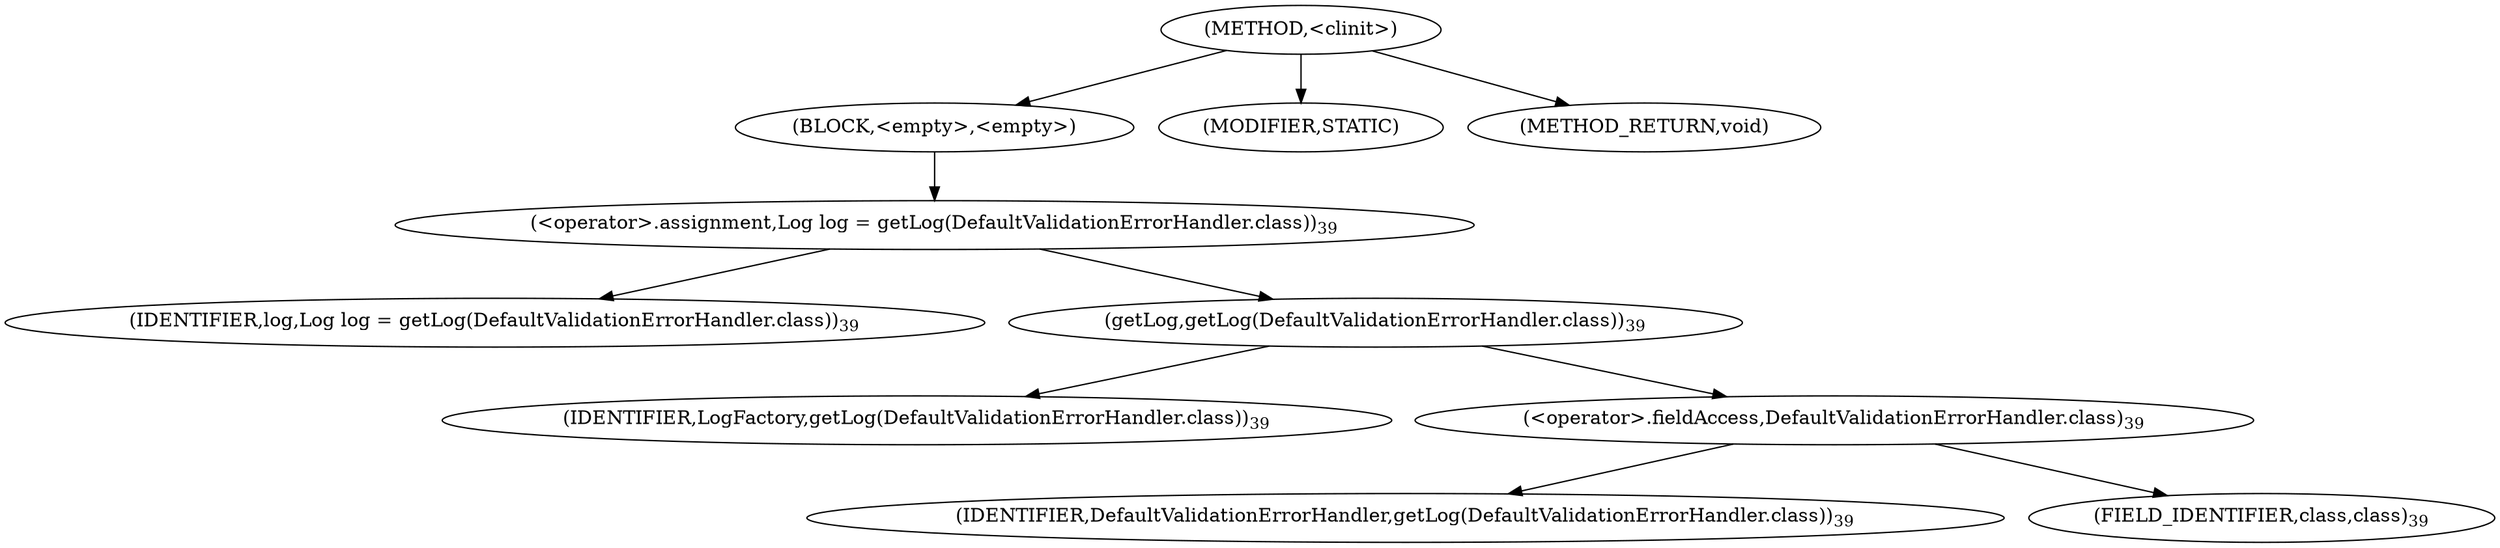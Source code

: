 digraph "&lt;clinit&gt;" {  
"232" [label = <(METHOD,&lt;clinit&gt;)> ]
"233" [label = <(BLOCK,&lt;empty&gt;,&lt;empty&gt;)> ]
"234" [label = <(&lt;operator&gt;.assignment,Log log = getLog(DefaultValidationErrorHandler.class))<SUB>39</SUB>> ]
"235" [label = <(IDENTIFIER,log,Log log = getLog(DefaultValidationErrorHandler.class))<SUB>39</SUB>> ]
"236" [label = <(getLog,getLog(DefaultValidationErrorHandler.class))<SUB>39</SUB>> ]
"237" [label = <(IDENTIFIER,LogFactory,getLog(DefaultValidationErrorHandler.class))<SUB>39</SUB>> ]
"238" [label = <(&lt;operator&gt;.fieldAccess,DefaultValidationErrorHandler.class)<SUB>39</SUB>> ]
"239" [label = <(IDENTIFIER,DefaultValidationErrorHandler,getLog(DefaultValidationErrorHandler.class))<SUB>39</SUB>> ]
"240" [label = <(FIELD_IDENTIFIER,class,class)<SUB>39</SUB>> ]
"241" [label = <(MODIFIER,STATIC)> ]
"242" [label = <(METHOD_RETURN,void)> ]
  "232" -> "233" 
  "232" -> "241" 
  "232" -> "242" 
  "233" -> "234" 
  "234" -> "235" 
  "234" -> "236" 
  "236" -> "237" 
  "236" -> "238" 
  "238" -> "239" 
  "238" -> "240" 
}
